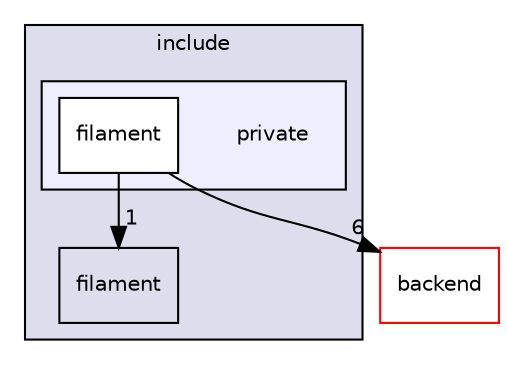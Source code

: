 digraph "/mnt/c/Users/Brett/Downloads/filament-main/libs/filabridge/include/private" {
  bgcolor=transparent;
  compound=true
  node [ fontsize="10", fontname="Helvetica"];
  edge [ labelfontsize="10", labelfontname="Helvetica"];
  subgraph clusterdir_8ce032eec68da10c1e8d8581afd6e049 {
    graph [ bgcolor="#ddddee", pencolor="black", label="include" fontname="Helvetica", fontsize="10", URL="dir_8ce032eec68da10c1e8d8581afd6e049.html"]
  dir_94e3eff0c98d1ca56ac08ab860823db9 [shape=box label="filament" URL="dir_94e3eff0c98d1ca56ac08ab860823db9.html"];
  subgraph clusterdir_73945cb8ba417227c81656dd39f63bae {
    graph [ bgcolor="#eeeeff", pencolor="black", label="" URL="dir_73945cb8ba417227c81656dd39f63bae.html"];
    dir_73945cb8ba417227c81656dd39f63bae [shape=plaintext label="private"];
  dir_44f3c9f8d294e9d237baad167800c807 [shape=box label="filament" fillcolor="white" style="filled" URL="dir_44f3c9f8d294e9d237baad167800c807.html"];
  }
  }
  dir_b75f6151ef6a93f2161d807e94486478 [shape=box label="backend" color="red" URL="dir_b75f6151ef6a93f2161d807e94486478.html"];
  dir_44f3c9f8d294e9d237baad167800c807->dir_94e3eff0c98d1ca56ac08ab860823db9 [headlabel="1", labeldistance=1.5 headhref="dir_000013_000011.html"];
  dir_44f3c9f8d294e9d237baad167800c807->dir_b75f6151ef6a93f2161d807e94486478 [headlabel="6", labeldistance=1.5 headhref="dir_000013_000000.html"];
}
